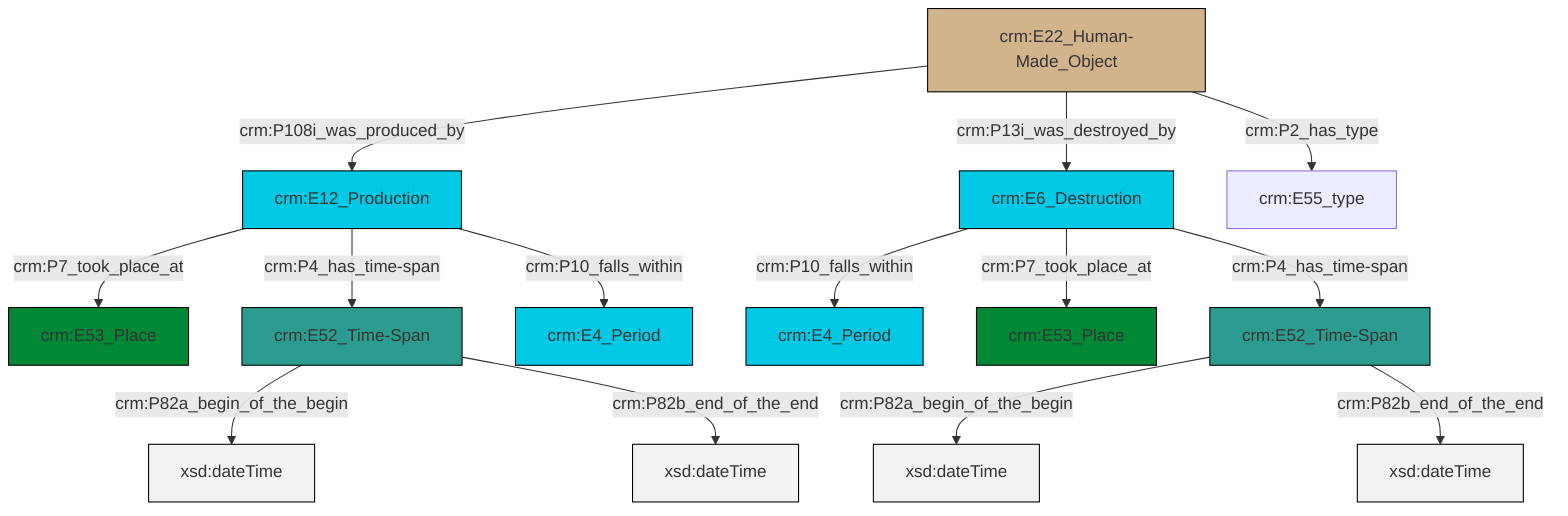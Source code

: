 graph TD
classDef Literal fill:#f2f2f2,stroke:#000000;
classDef CRM_Entity fill:#FFFFFF,stroke:#000000;
classDef Temporal_Entity fill:#00C9E6, stroke:#000000;
classDef Type fill:#E18312, stroke:#000000;
classDef Time-Span fill:#2C9C91, stroke:#000000;
classDef Appellation fill:#FFEB7F, stroke:#000000;
classDef Place fill:#008836, stroke:#000000;
classDef Persistent_Item fill:#B266B2, stroke:#000000;
classDef Conceptual_Object fill:#FFD700, stroke:#000000;
classDef Physical_Thing fill:#D2B48C, stroke:#000000;
classDef Actor fill:#f58aad, stroke:#000000;
classDef PC_Classes fill:#4ce600, stroke:#000000;
classDef Multi fill:#cccccc,stroke:#000000;

0["crm:E22_Human-Made_Object"]:::Physical_Thing -->|crm:P108i_was_produced_by| 2["crm:E12_Production"]:::Temporal_Entity
8["crm:E6_Destruction"]:::Temporal_Entity -->|crm:P10_falls_within| 9["crm:E4_Period"]:::Temporal_Entity
10["crm:E52_Time-Span"]:::Time-Span -->|crm:P82a_begin_of_the_begin| 11[xsd:dateTime]:::Literal
4["crm:E52_Time-Span"]:::Time-Span -->|crm:P82a_begin_of_the_begin| 12[xsd:dateTime]:::Literal
8["crm:E6_Destruction"]:::Temporal_Entity -->|crm:P7_took_place_at| 13["crm:E53_Place"]:::Place
4["crm:E52_Time-Span"]:::Time-Span -->|crm:P82b_end_of_the_end| 14[xsd:dateTime]:::Literal
8["crm:E6_Destruction"]:::Temporal_Entity -->|crm:P4_has_time-span| 4["crm:E52_Time-Span"]:::Time-Span
2["crm:E12_Production"]:::Temporal_Entity -->|crm:P7_took_place_at| 16["crm:E53_Place"]:::Place
2["crm:E12_Production"]:::Temporal_Entity -->|crm:P4_has_time-span| 10["crm:E52_Time-Span"]:::Time-Span
0["crm:E22_Human-Made_Object"]:::Physical_Thing -->|crm:P13i_was_destroyed_by| 8["crm:E6_Destruction"]:::Temporal_Entity
0["crm:E22_Human-Made_Object"]:::Physical_Thing -->|crm:P2_has_type| 17["crm:E55_type"]:::Default
10["crm:E52_Time-Span"]:::Time-Span -->|crm:P82b_end_of_the_end| 18[xsd:dateTime]:::Literal
2["crm:E12_Production"]:::Temporal_Entity -->|crm:P10_falls_within| 6["crm:E4_Period"]:::Temporal_Entity